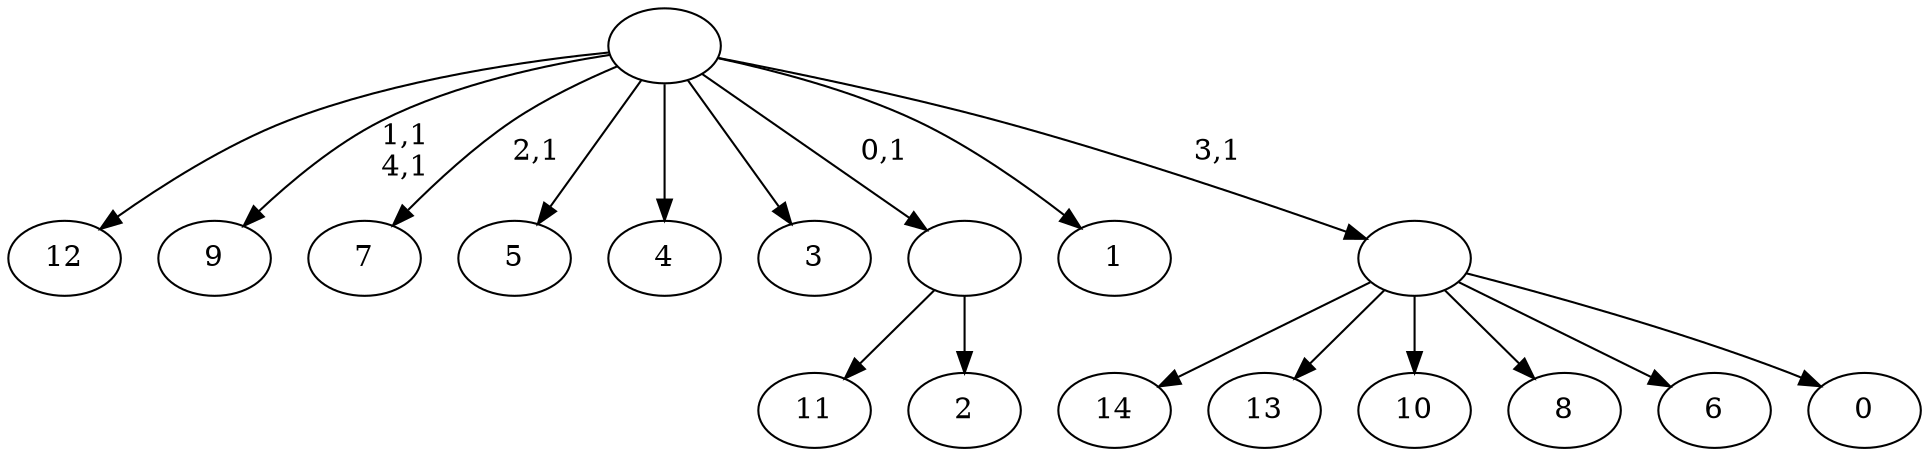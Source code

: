 digraph T {
	20 [label="14"]
	19 [label="13"]
	18 [label="12"]
	17 [label="11"]
	16 [label="10"]
	15 [label="9"]
	12 [label="8"]
	11 [label="7"]
	9 [label="6"]
	8 [label="5"]
	7 [label="4"]
	6 [label="3"]
	5 [label="2"]
	4 [label=""]
	3 [label="1"]
	2 [label="0"]
	1 [label=""]
	0 [label=""]
	4 -> 17 [label=""]
	4 -> 5 [label=""]
	1 -> 20 [label=""]
	1 -> 19 [label=""]
	1 -> 16 [label=""]
	1 -> 12 [label=""]
	1 -> 9 [label=""]
	1 -> 2 [label=""]
	0 -> 11 [label="2,1"]
	0 -> 15 [label="1,1\n4,1"]
	0 -> 18 [label=""]
	0 -> 8 [label=""]
	0 -> 7 [label=""]
	0 -> 6 [label=""]
	0 -> 4 [label="0,1"]
	0 -> 3 [label=""]
	0 -> 1 [label="3,1"]
}
